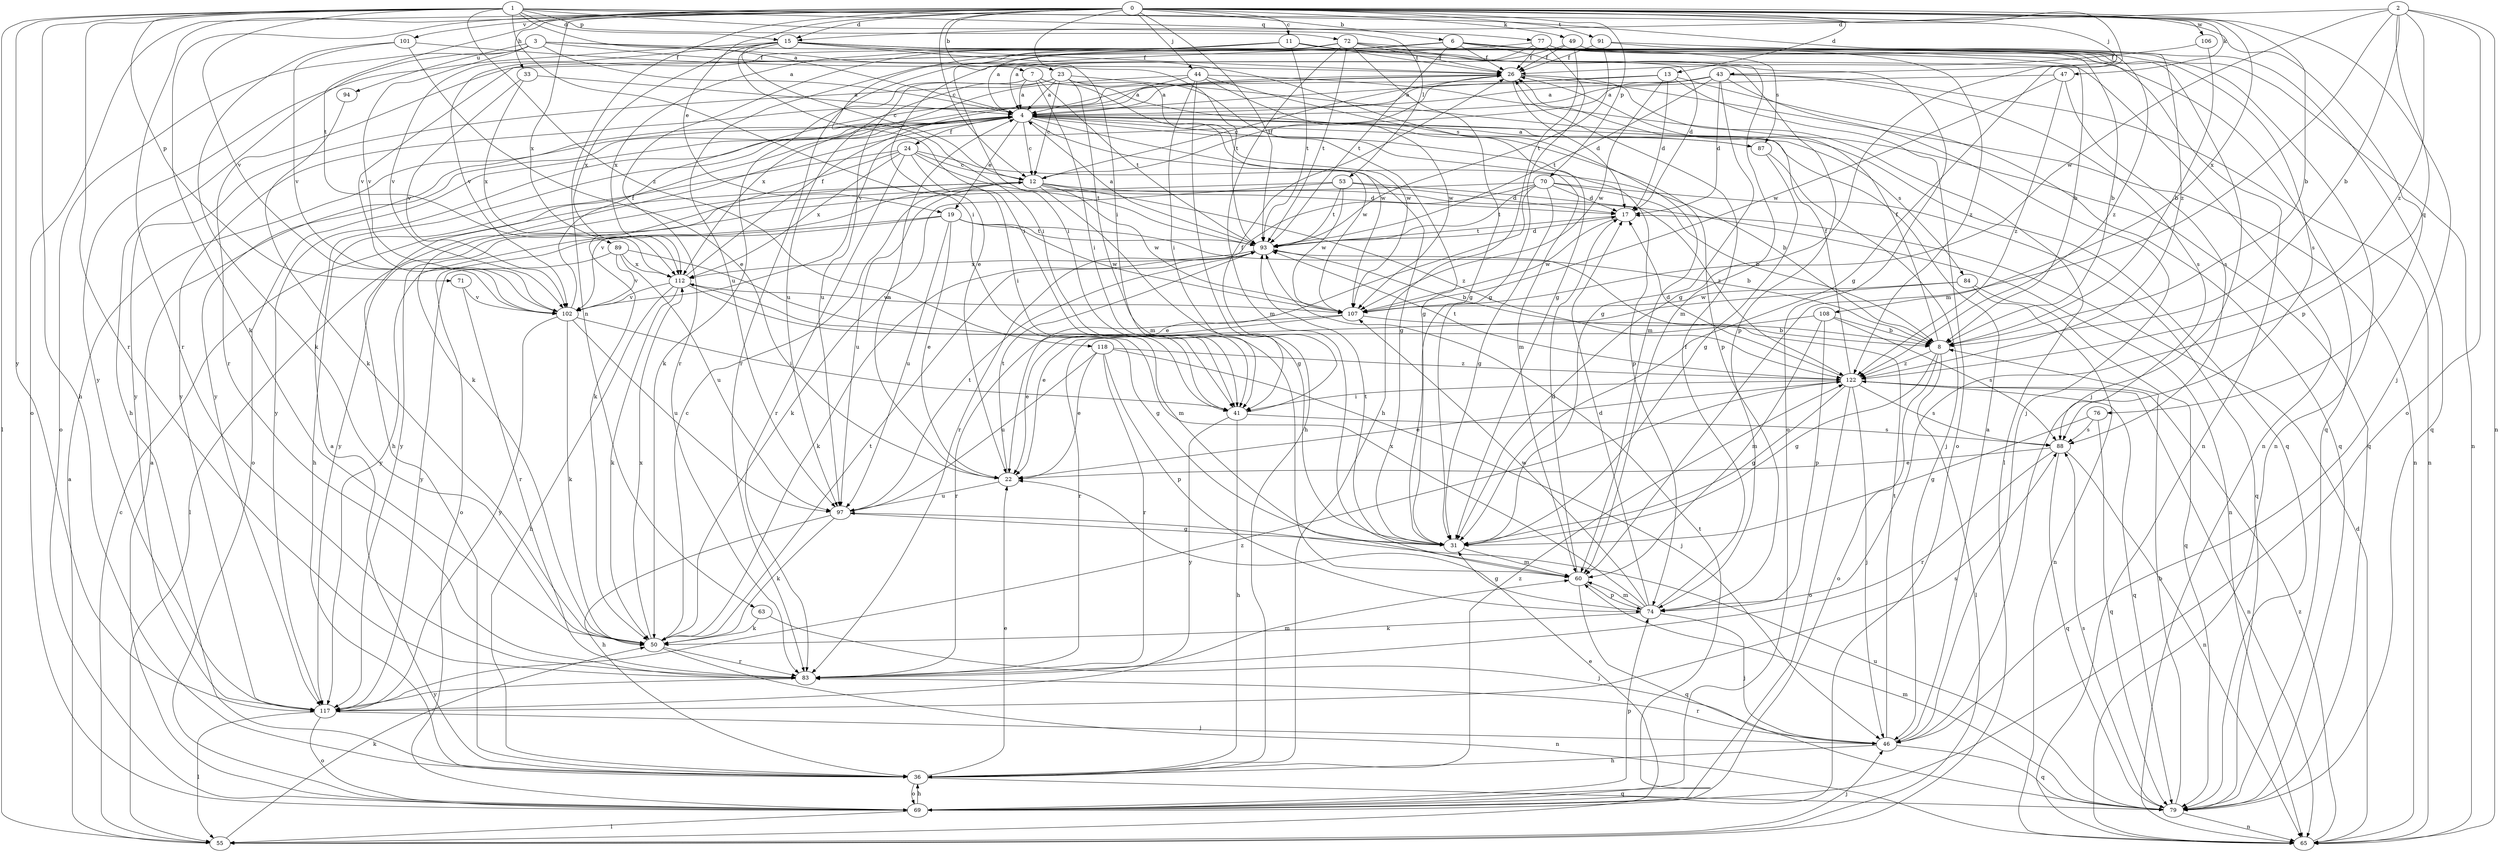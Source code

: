 strict digraph  {
0;
1;
2;
3;
4;
6;
7;
8;
11;
12;
13;
15;
17;
19;
22;
23;
24;
26;
31;
33;
36;
41;
43;
44;
46;
47;
49;
50;
53;
55;
60;
63;
65;
69;
70;
71;
72;
74;
76;
77;
79;
83;
84;
87;
88;
89;
91;
93;
94;
97;
101;
102;
106;
107;
108;
112;
117;
118;
122;
0 -> 6  [label=b];
0 -> 7  [label=b];
0 -> 8  [label=b];
0 -> 11  [label=c];
0 -> 12  [label=c];
0 -> 13  [label=d];
0 -> 15  [label=d];
0 -> 19  [label=e];
0 -> 31  [label=g];
0 -> 33  [label=h];
0 -> 41  [label=i];
0 -> 43  [label=j];
0 -> 44  [label=j];
0 -> 46  [label=j];
0 -> 47  [label=k];
0 -> 49  [label=k];
0 -> 50  [label=k];
0 -> 63  [label=n];
0 -> 69  [label=o];
0 -> 70  [label=p];
0 -> 83  [label=r];
0 -> 89  [label=t];
0 -> 91  [label=t];
0 -> 93  [label=t];
0 -> 101  [label=v];
0 -> 106  [label=w];
0 -> 108  [label=x];
0 -> 112  [label=x];
1 -> 4  [label=a];
1 -> 15  [label=d];
1 -> 36  [label=h];
1 -> 41  [label=i];
1 -> 53  [label=l];
1 -> 55  [label=l];
1 -> 71  [label=p];
1 -> 72  [label=p];
1 -> 76  [label=q];
1 -> 77  [label=q];
1 -> 83  [label=r];
1 -> 102  [label=v];
1 -> 117  [label=y];
1 -> 118  [label=z];
1 -> 122  [label=z];
2 -> 8  [label=b];
2 -> 15  [label=d];
2 -> 60  [label=m];
2 -> 65  [label=n];
2 -> 69  [label=o];
2 -> 74  [label=p];
2 -> 107  [label=w];
2 -> 122  [label=z];
3 -> 4  [label=a];
3 -> 23  [label=f];
3 -> 36  [label=h];
3 -> 65  [label=n];
3 -> 69  [label=o];
3 -> 93  [label=t];
3 -> 94  [label=u];
3 -> 102  [label=v];
4 -> 12  [label=c];
4 -> 19  [label=e];
4 -> 24  [label=f];
4 -> 31  [label=g];
4 -> 36  [label=h];
4 -> 50  [label=k];
4 -> 60  [label=m];
4 -> 69  [label=o];
4 -> 74  [label=p];
4 -> 84  [label=s];
4 -> 87  [label=s];
4 -> 107  [label=w];
4 -> 117  [label=y];
6 -> 26  [label=f];
6 -> 41  [label=i];
6 -> 46  [label=j];
6 -> 60  [label=m];
6 -> 83  [label=r];
6 -> 87  [label=s];
6 -> 93  [label=t];
6 -> 97  [label=u];
6 -> 122  [label=z];
7 -> 4  [label=a];
7 -> 41  [label=i];
7 -> 50  [label=k];
7 -> 74  [label=p];
7 -> 93  [label=t];
7 -> 97  [label=u];
7 -> 107  [label=w];
8 -> 26  [label=f];
8 -> 31  [label=g];
8 -> 55  [label=l];
8 -> 69  [label=o];
8 -> 122  [label=z];
11 -> 8  [label=b];
11 -> 26  [label=f];
11 -> 41  [label=i];
11 -> 69  [label=o];
11 -> 74  [label=p];
11 -> 83  [label=r];
11 -> 93  [label=t];
11 -> 102  [label=v];
11 -> 112  [label=x];
12 -> 17  [label=d];
12 -> 26  [label=f];
12 -> 31  [label=g];
12 -> 55  [label=l];
12 -> 65  [label=n];
12 -> 97  [label=u];
12 -> 102  [label=v];
12 -> 107  [label=w];
12 -> 122  [label=z];
13 -> 4  [label=a];
13 -> 17  [label=d];
13 -> 69  [label=o];
13 -> 79  [label=q];
13 -> 107  [label=w];
13 -> 117  [label=y];
15 -> 8  [label=b];
15 -> 12  [label=c];
15 -> 26  [label=f];
15 -> 31  [label=g];
15 -> 41  [label=i];
15 -> 79  [label=q];
15 -> 102  [label=v];
15 -> 112  [label=x];
15 -> 117  [label=y];
17 -> 93  [label=t];
17 -> 107  [label=w];
19 -> 8  [label=b];
19 -> 22  [label=e];
19 -> 69  [label=o];
19 -> 93  [label=t];
19 -> 97  [label=u];
19 -> 107  [label=w];
19 -> 117  [label=y];
22 -> 4  [label=a];
22 -> 93  [label=t];
22 -> 97  [label=u];
23 -> 4  [label=a];
23 -> 12  [label=c];
23 -> 31  [label=g];
23 -> 60  [label=m];
23 -> 79  [label=q];
23 -> 97  [label=u];
23 -> 107  [label=w];
23 -> 117  [label=y];
24 -> 8  [label=b];
24 -> 12  [label=c];
24 -> 36  [label=h];
24 -> 41  [label=i];
24 -> 50  [label=k];
24 -> 83  [label=r];
24 -> 93  [label=t];
24 -> 112  [label=x];
26 -> 4  [label=a];
26 -> 12  [label=c];
26 -> 17  [label=d];
26 -> 55  [label=l];
26 -> 65  [label=n];
31 -> 60  [label=m];
31 -> 93  [label=t];
33 -> 4  [label=a];
33 -> 102  [label=v];
33 -> 112  [label=x];
36 -> 4  [label=a];
36 -> 22  [label=e];
36 -> 69  [label=o];
36 -> 79  [label=q];
36 -> 122  [label=z];
41 -> 26  [label=f];
41 -> 36  [label=h];
41 -> 88  [label=s];
41 -> 117  [label=y];
43 -> 4  [label=a];
43 -> 17  [label=d];
43 -> 31  [label=g];
43 -> 46  [label=j];
43 -> 65  [label=n];
43 -> 88  [label=s];
43 -> 93  [label=t];
43 -> 102  [label=v];
43 -> 117  [label=y];
44 -> 4  [label=a];
44 -> 36  [label=h];
44 -> 41  [label=i];
44 -> 60  [label=m];
44 -> 79  [label=q];
44 -> 107  [label=w];
44 -> 112  [label=x];
46 -> 4  [label=a];
46 -> 36  [label=h];
46 -> 79  [label=q];
46 -> 83  [label=r];
46 -> 93  [label=t];
47 -> 4  [label=a];
47 -> 88  [label=s];
47 -> 107  [label=w];
47 -> 122  [label=z];
49 -> 22  [label=e];
49 -> 26  [label=f];
49 -> 36  [label=h];
49 -> 65  [label=n];
49 -> 122  [label=z];
50 -> 12  [label=c];
50 -> 65  [label=n];
50 -> 83  [label=r];
50 -> 93  [label=t];
50 -> 112  [label=x];
53 -> 17  [label=d];
53 -> 50  [label=k];
53 -> 93  [label=t];
53 -> 107  [label=w];
53 -> 117  [label=y];
53 -> 122  [label=z];
55 -> 4  [label=a];
55 -> 12  [label=c];
55 -> 22  [label=e];
55 -> 46  [label=j];
55 -> 50  [label=k];
60 -> 17  [label=d];
60 -> 74  [label=p];
60 -> 79  [label=q];
63 -> 46  [label=j];
63 -> 50  [label=k];
65 -> 17  [label=d];
65 -> 122  [label=z];
69 -> 4  [label=a];
69 -> 36  [label=h];
69 -> 55  [label=l];
69 -> 74  [label=p];
69 -> 93  [label=t];
70 -> 8  [label=b];
70 -> 17  [label=d];
70 -> 22  [label=e];
70 -> 31  [label=g];
70 -> 79  [label=q];
70 -> 83  [label=r];
70 -> 93  [label=t];
70 -> 117  [label=y];
71 -> 83  [label=r];
71 -> 102  [label=v];
72 -> 4  [label=a];
72 -> 17  [label=d];
72 -> 26  [label=f];
72 -> 31  [label=g];
72 -> 60  [label=m];
72 -> 65  [label=n];
72 -> 93  [label=t];
72 -> 102  [label=v];
74 -> 17  [label=d];
74 -> 26  [label=f];
74 -> 31  [label=g];
74 -> 46  [label=j];
74 -> 50  [label=k];
74 -> 60  [label=m];
74 -> 107  [label=w];
74 -> 112  [label=x];
76 -> 31  [label=g];
76 -> 79  [label=q];
76 -> 88  [label=s];
77 -> 4  [label=a];
77 -> 26  [label=f];
77 -> 31  [label=g];
77 -> 65  [label=n];
77 -> 83  [label=r];
77 -> 88  [label=s];
79 -> 8  [label=b];
79 -> 60  [label=m];
79 -> 65  [label=n];
79 -> 88  [label=s];
79 -> 97  [label=u];
83 -> 60  [label=m];
83 -> 117  [label=y];
84 -> 22  [label=e];
84 -> 65  [label=n];
84 -> 79  [label=q];
84 -> 107  [label=w];
87 -> 4  [label=a];
87 -> 31  [label=g];
87 -> 46  [label=j];
88 -> 22  [label=e];
88 -> 65  [label=n];
88 -> 79  [label=q];
88 -> 83  [label=r];
89 -> 60  [label=m];
89 -> 97  [label=u];
89 -> 102  [label=v];
89 -> 112  [label=x];
89 -> 117  [label=y];
91 -> 26  [label=f];
91 -> 31  [label=g];
91 -> 79  [label=q];
91 -> 93  [label=t];
93 -> 4  [label=a];
93 -> 8  [label=b];
93 -> 17  [label=d];
93 -> 50  [label=k];
93 -> 112  [label=x];
94 -> 50  [label=k];
97 -> 31  [label=g];
97 -> 36  [label=h];
97 -> 50  [label=k];
97 -> 93  [label=t];
101 -> 22  [label=e];
101 -> 26  [label=f];
101 -> 50  [label=k];
101 -> 102  [label=v];
102 -> 26  [label=f];
102 -> 41  [label=i];
102 -> 50  [label=k];
102 -> 97  [label=u];
102 -> 117  [label=y];
106 -> 8  [label=b];
106 -> 26  [label=f];
107 -> 8  [label=b];
107 -> 22  [label=e];
107 -> 83  [label=r];
108 -> 8  [label=b];
108 -> 60  [label=m];
108 -> 74  [label=p];
108 -> 83  [label=r];
108 -> 88  [label=s];
112 -> 26  [label=f];
112 -> 31  [label=g];
112 -> 36  [label=h];
112 -> 50  [label=k];
112 -> 102  [label=v];
112 -> 107  [label=w];
117 -> 46  [label=j];
117 -> 55  [label=l];
117 -> 69  [label=o];
117 -> 88  [label=s];
117 -> 122  [label=z];
118 -> 22  [label=e];
118 -> 46  [label=j];
118 -> 74  [label=p];
118 -> 83  [label=r];
118 -> 97  [label=u];
118 -> 122  [label=z];
122 -> 17  [label=d];
122 -> 22  [label=e];
122 -> 26  [label=f];
122 -> 31  [label=g];
122 -> 41  [label=i];
122 -> 46  [label=j];
122 -> 65  [label=n];
122 -> 69  [label=o];
122 -> 79  [label=q];
122 -> 88  [label=s];
122 -> 93  [label=t];
}
